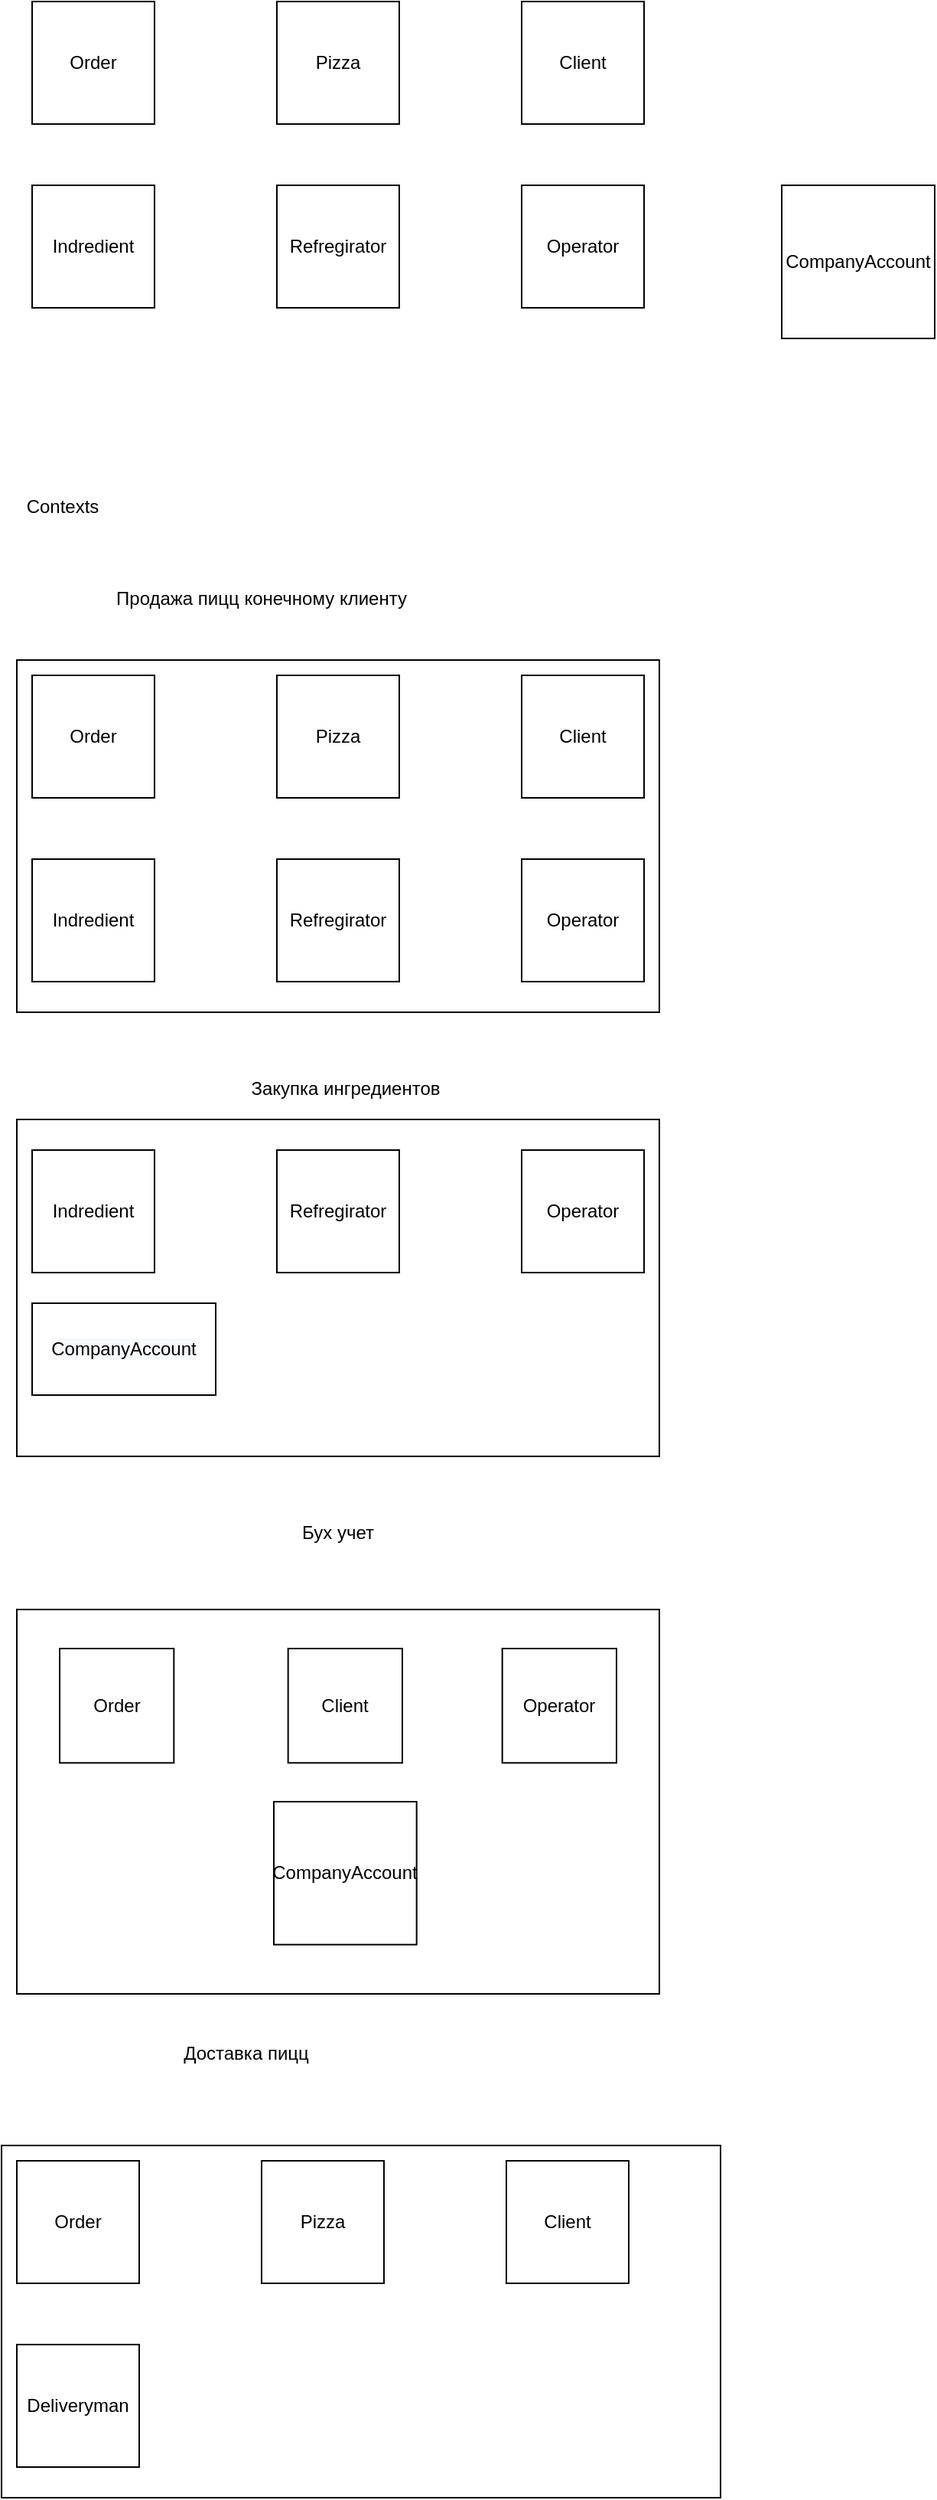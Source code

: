 <mxfile version="14.6.9" type="device"><diagram id="qcFoo3eTMQ52m0_MXwDT" name="Page-1"><mxGraphModel dx="1422" dy="795" grid="1" gridSize="10" guides="1" tooltips="1" connect="1" arrows="1" fold="1" page="1" pageScale="1" pageWidth="827" pageHeight="1169" math="0" shadow="0"><root><mxCell id="0"/><mxCell id="1" parent="0"/><mxCell id="K7Jpfco52D7ejdZsz22A-1" value="Order" style="whiteSpace=wrap;html=1;aspect=fixed;" vertex="1" parent="1"><mxGeometry x="40" y="120" width="80" height="80" as="geometry"/></mxCell><mxCell id="K7Jpfco52D7ejdZsz22A-2" value="Pizza" style="whiteSpace=wrap;html=1;aspect=fixed;" vertex="1" parent="1"><mxGeometry x="200" y="120" width="80" height="80" as="geometry"/></mxCell><mxCell id="K7Jpfco52D7ejdZsz22A-3" value="Client" style="whiteSpace=wrap;html=1;aspect=fixed;" vertex="1" parent="1"><mxGeometry x="360" y="120" width="80" height="80" as="geometry"/></mxCell><mxCell id="K7Jpfco52D7ejdZsz22A-4" value="Indredient" style="whiteSpace=wrap;html=1;aspect=fixed;" vertex="1" parent="1"><mxGeometry x="40" y="240" width="80" height="80" as="geometry"/></mxCell><mxCell id="K7Jpfco52D7ejdZsz22A-5" value="Refregirator" style="whiteSpace=wrap;html=1;aspect=fixed;" vertex="1" parent="1"><mxGeometry x="200" y="240" width="80" height="80" as="geometry"/></mxCell><mxCell id="K7Jpfco52D7ejdZsz22A-6" value="CompanyAccount" style="whiteSpace=wrap;html=1;aspect=fixed;" vertex="1" parent="1"><mxGeometry x="530" y="240" width="100" height="100" as="geometry"/></mxCell><mxCell id="K7Jpfco52D7ejdZsz22A-7" value="Contexts" style="text;html=1;strokeColor=none;fillColor=none;align=center;verticalAlign=middle;whiteSpace=wrap;rounded=0;" vertex="1" parent="1"><mxGeometry x="40" y="440" width="40" height="20" as="geometry"/></mxCell><mxCell id="K7Jpfco52D7ejdZsz22A-8" value="Продажа пицц конечному клиенту" style="text;html=1;strokeColor=none;fillColor=none;align=center;verticalAlign=middle;whiteSpace=wrap;rounded=0;" vertex="1" parent="1"><mxGeometry x="40" y="500" width="300" height="20" as="geometry"/></mxCell><mxCell id="K7Jpfco52D7ejdZsz22A-9" value="Operator" style="whiteSpace=wrap;html=1;aspect=fixed;" vertex="1" parent="1"><mxGeometry x="360" y="240" width="80" height="80" as="geometry"/></mxCell><mxCell id="K7Jpfco52D7ejdZsz22A-18" value="" style="group" vertex="1" connectable="0" parent="1"><mxGeometry x="30" y="550" width="420" height="230" as="geometry"/></mxCell><mxCell id="K7Jpfco52D7ejdZsz22A-17" value="" style="rounded=0;whiteSpace=wrap;html=1;" vertex="1" parent="K7Jpfco52D7ejdZsz22A-18"><mxGeometry width="420" height="230" as="geometry"/></mxCell><mxCell id="K7Jpfco52D7ejdZsz22A-10" value="Order" style="whiteSpace=wrap;html=1;aspect=fixed;" vertex="1" parent="K7Jpfco52D7ejdZsz22A-18"><mxGeometry x="10" y="10" width="80" height="80" as="geometry"/></mxCell><mxCell id="K7Jpfco52D7ejdZsz22A-11" value="Pizza" style="whiteSpace=wrap;html=1;aspect=fixed;" vertex="1" parent="K7Jpfco52D7ejdZsz22A-18"><mxGeometry x="170" y="10" width="80" height="80" as="geometry"/></mxCell><mxCell id="K7Jpfco52D7ejdZsz22A-12" value="Client" style="whiteSpace=wrap;html=1;aspect=fixed;" vertex="1" parent="K7Jpfco52D7ejdZsz22A-18"><mxGeometry x="330" y="10" width="80" height="80" as="geometry"/></mxCell><mxCell id="K7Jpfco52D7ejdZsz22A-13" value="Indredient" style="whiteSpace=wrap;html=1;aspect=fixed;" vertex="1" parent="K7Jpfco52D7ejdZsz22A-18"><mxGeometry x="10" y="130" width="80" height="80" as="geometry"/></mxCell><mxCell id="K7Jpfco52D7ejdZsz22A-14" value="Refregirator" style="whiteSpace=wrap;html=1;aspect=fixed;" vertex="1" parent="K7Jpfco52D7ejdZsz22A-18"><mxGeometry x="170" y="130" width="80" height="80" as="geometry"/></mxCell><mxCell id="K7Jpfco52D7ejdZsz22A-15" value="Operator" style="whiteSpace=wrap;html=1;aspect=fixed;" vertex="1" parent="K7Jpfco52D7ejdZsz22A-18"><mxGeometry x="330" y="130" width="80" height="80" as="geometry"/></mxCell><mxCell id="K7Jpfco52D7ejdZsz22A-19" value="Закупка ингредиентов" style="text;html=1;strokeColor=none;fillColor=none;align=center;verticalAlign=middle;whiteSpace=wrap;rounded=0;" vertex="1" parent="1"><mxGeometry x="40" y="820" width="410" height="20" as="geometry"/></mxCell><mxCell id="K7Jpfco52D7ejdZsz22A-27" value="" style="group" vertex="1" connectable="0" parent="1"><mxGeometry x="30" y="850" width="420" height="220" as="geometry"/></mxCell><mxCell id="K7Jpfco52D7ejdZsz22A-26" value="" style="rounded=0;whiteSpace=wrap;html=1;" vertex="1" parent="K7Jpfco52D7ejdZsz22A-27"><mxGeometry width="420" height="220" as="geometry"/></mxCell><mxCell id="K7Jpfco52D7ejdZsz22A-20" value="Indredient" style="whiteSpace=wrap;html=1;aspect=fixed;" vertex="1" parent="K7Jpfco52D7ejdZsz22A-27"><mxGeometry x="10" y="20" width="80" height="80" as="geometry"/></mxCell><mxCell id="K7Jpfco52D7ejdZsz22A-21" value="Refregirator" style="whiteSpace=wrap;html=1;aspect=fixed;" vertex="1" parent="K7Jpfco52D7ejdZsz22A-27"><mxGeometry x="170" y="20" width="80" height="80" as="geometry"/></mxCell><mxCell id="K7Jpfco52D7ejdZsz22A-23" value="Operator" style="whiteSpace=wrap;html=1;aspect=fixed;" vertex="1" parent="K7Jpfco52D7ejdZsz22A-27"><mxGeometry x="330" y="20" width="80" height="80" as="geometry"/></mxCell><mxCell id="K7Jpfco52D7ejdZsz22A-25" value="&#10;&#10;&lt;span style=&quot;color: rgb(0, 0, 0); font-family: helvetica; font-size: 12px; font-style: normal; font-weight: 400; letter-spacing: normal; text-align: center; text-indent: 0px; text-transform: none; word-spacing: 0px; background-color: rgb(248, 249, 250); display: inline; float: none;&quot;&gt;CompanyAccount&lt;/span&gt;&#10;&#10;" style="rounded=0;whiteSpace=wrap;html=1;" vertex="1" parent="K7Jpfco52D7ejdZsz22A-27"><mxGeometry x="10" y="120" width="120" height="60" as="geometry"/></mxCell><mxCell id="K7Jpfco52D7ejdZsz22A-28" value="Бух учет" style="text;html=1;strokeColor=none;fillColor=none;align=center;verticalAlign=middle;whiteSpace=wrap;rounded=0;" vertex="1" parent="1"><mxGeometry x="30" y="1110" width="420" height="20" as="geometry"/></mxCell><mxCell id="K7Jpfco52D7ejdZsz22A-35" value="" style="group" vertex="1" connectable="0" parent="1"><mxGeometry x="30" y="1170" width="420" height="251" as="geometry"/></mxCell><mxCell id="K7Jpfco52D7ejdZsz22A-33" value="" style="rounded=0;whiteSpace=wrap;html=1;" vertex="1" parent="K7Jpfco52D7ejdZsz22A-35"><mxGeometry width="420" height="251" as="geometry"/></mxCell><mxCell id="K7Jpfco52D7ejdZsz22A-34" value="" style="group" vertex="1" connectable="0" parent="K7Jpfco52D7ejdZsz22A-35"><mxGeometry x="28" y="25.5" width="364" height="200" as="geometry"/></mxCell><mxCell id="K7Jpfco52D7ejdZsz22A-29" value="Order" style="whiteSpace=wrap;html=1;aspect=fixed;" vertex="1" parent="K7Jpfco52D7ejdZsz22A-34"><mxGeometry width="74.667" height="74.667" as="geometry"/></mxCell><mxCell id="K7Jpfco52D7ejdZsz22A-30" value="Client" style="whiteSpace=wrap;html=1;aspect=fixed;" vertex="1" parent="K7Jpfco52D7ejdZsz22A-34"><mxGeometry x="149.333" width="74.667" height="74.667" as="geometry"/></mxCell><mxCell id="K7Jpfco52D7ejdZsz22A-31" value="CompanyAccount" style="whiteSpace=wrap;html=1;aspect=fixed;" vertex="1" parent="K7Jpfco52D7ejdZsz22A-34"><mxGeometry x="140" y="100" width="93.333" height="93.333" as="geometry"/></mxCell><mxCell id="K7Jpfco52D7ejdZsz22A-32" value="Operator" style="whiteSpace=wrap;html=1;aspect=fixed;" vertex="1" parent="K7Jpfco52D7ejdZsz22A-34"><mxGeometry x="289.333" width="74.667" height="74.667" as="geometry"/></mxCell><mxCell id="K7Jpfco52D7ejdZsz22A-37" value="Доставка пицц" style="text;html=1;strokeColor=none;fillColor=none;align=center;verticalAlign=middle;whiteSpace=wrap;rounded=0;" vertex="1" parent="1"><mxGeometry x="30" y="1450" width="300" height="20" as="geometry"/></mxCell><mxCell id="K7Jpfco52D7ejdZsz22A-43" value="" style="group" vertex="1" connectable="0" parent="1"><mxGeometry x="20" y="1520" width="470" height="230" as="geometry"/></mxCell><mxCell id="K7Jpfco52D7ejdZsz22A-42" value="" style="rounded=0;whiteSpace=wrap;html=1;" vertex="1" parent="K7Jpfco52D7ejdZsz22A-43"><mxGeometry width="470" height="230" as="geometry"/></mxCell><mxCell id="K7Jpfco52D7ejdZsz22A-38" value="Order" style="whiteSpace=wrap;html=1;aspect=fixed;" vertex="1" parent="K7Jpfco52D7ejdZsz22A-43"><mxGeometry x="10" y="10" width="80" height="80" as="geometry"/></mxCell><mxCell id="K7Jpfco52D7ejdZsz22A-39" value="Pizza" style="whiteSpace=wrap;html=1;aspect=fixed;" vertex="1" parent="K7Jpfco52D7ejdZsz22A-43"><mxGeometry x="170" y="10" width="80" height="80" as="geometry"/></mxCell><mxCell id="K7Jpfco52D7ejdZsz22A-40" value="Client" style="whiteSpace=wrap;html=1;aspect=fixed;" vertex="1" parent="K7Jpfco52D7ejdZsz22A-43"><mxGeometry x="330" y="10" width="80" height="80" as="geometry"/></mxCell><mxCell id="K7Jpfco52D7ejdZsz22A-41" value="Deliveryman" style="whiteSpace=wrap;html=1;aspect=fixed;" vertex="1" parent="K7Jpfco52D7ejdZsz22A-43"><mxGeometry x="10" y="130" width="80" height="80" as="geometry"/></mxCell></root></mxGraphModel></diagram></mxfile>